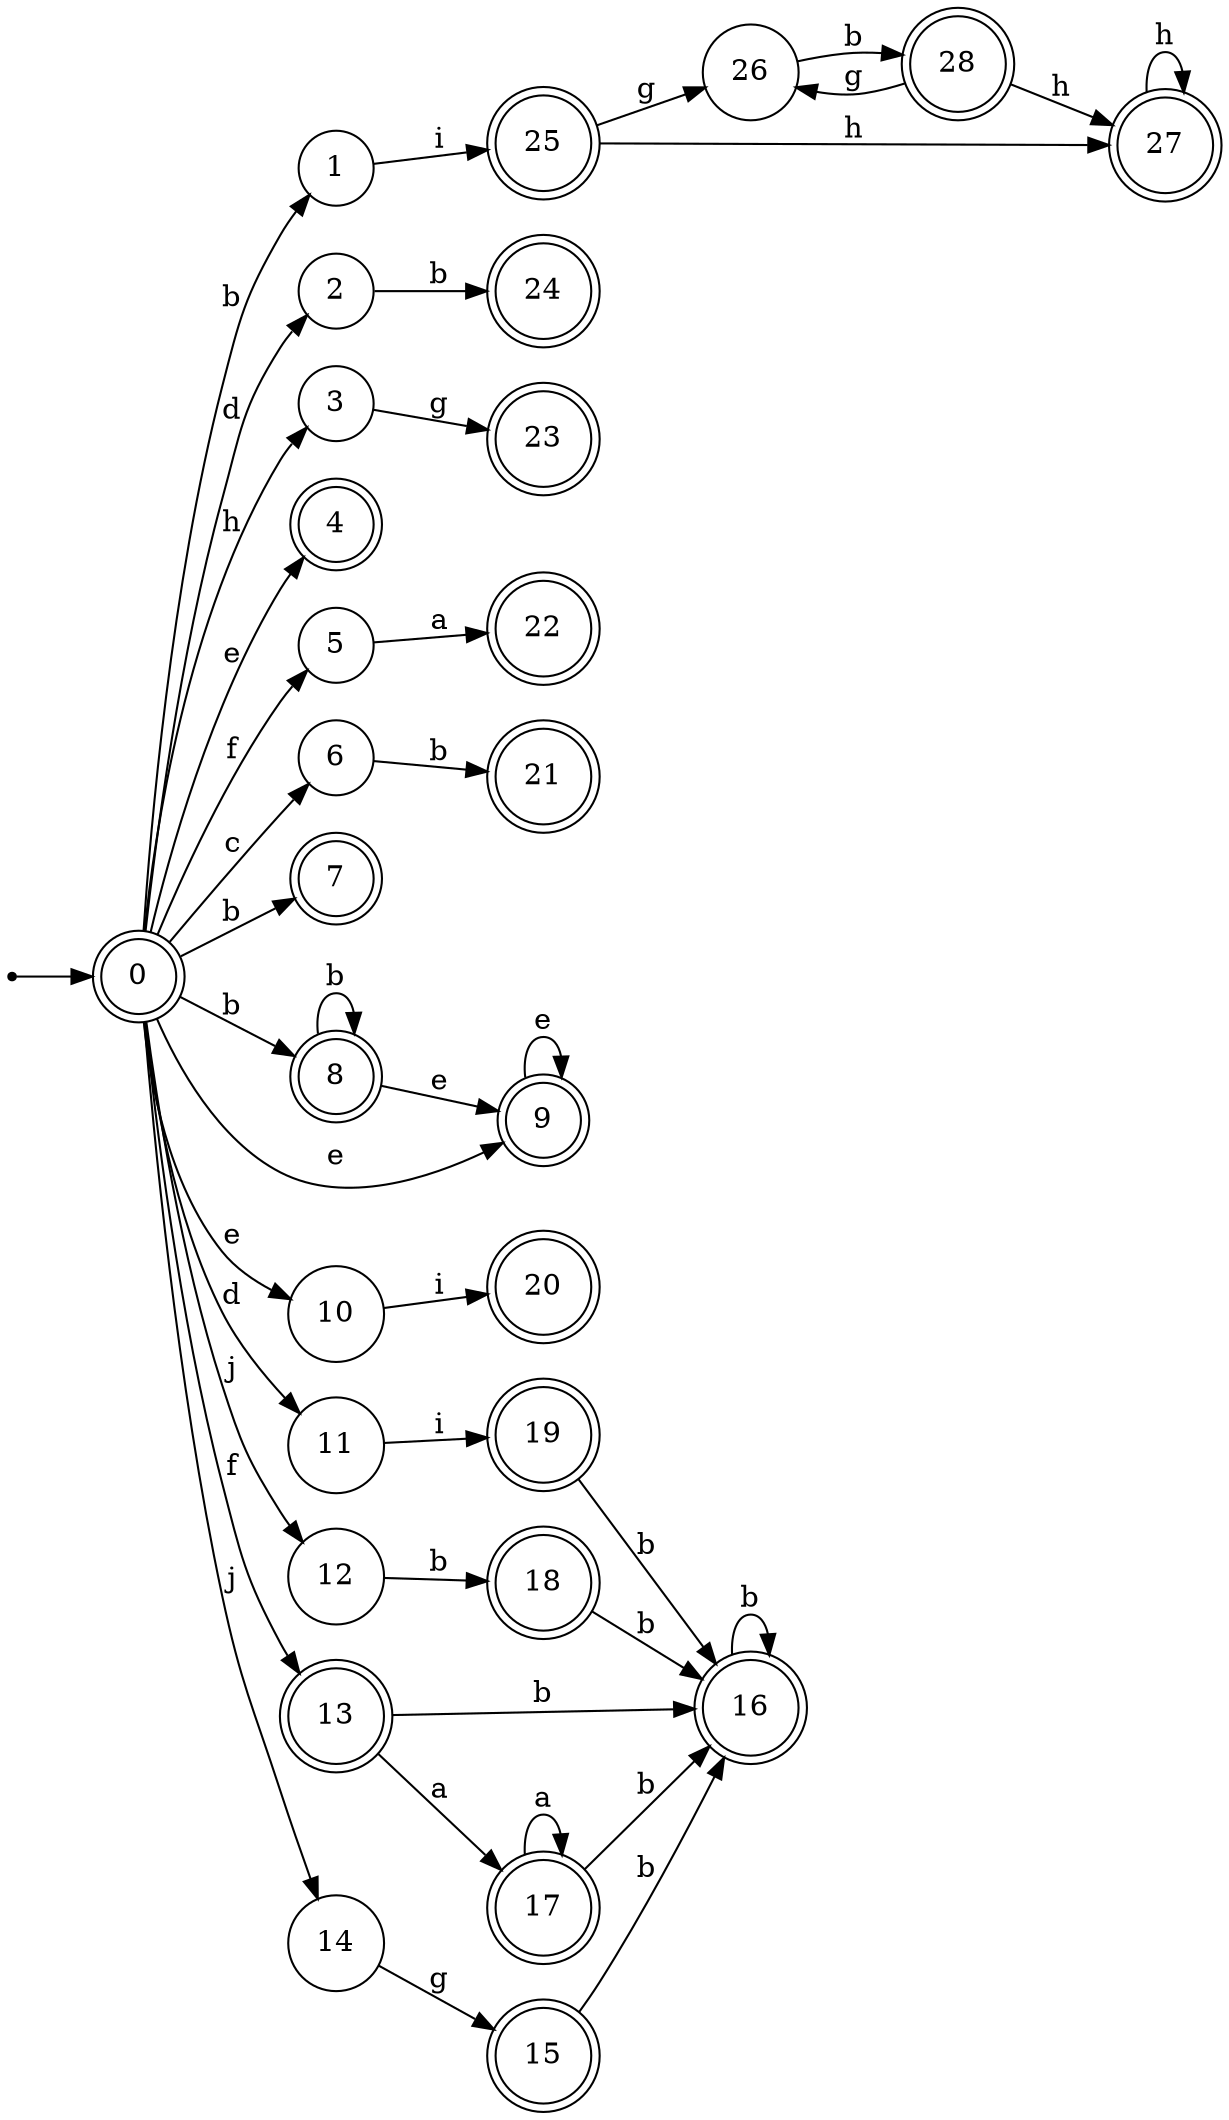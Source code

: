 digraph finite_state_machine {
rankdir=LR;
size="20,20";
node [shape = point]; "dummy0"
node [shape = doublecircle]; "0";"dummy0" -> "0";
node [shape = circle]; "1";
node [shape = circle]; "2";
node [shape = circle]; "3";
node [shape = doublecircle]; "4";node [shape = circle]; "5";
node [shape = circle]; "6";
node [shape = doublecircle]; "7";node [shape = doublecircle]; "8";node [shape = doublecircle]; "9";node [shape = circle]; "10";
node [shape = circle]; "11";
node [shape = circle]; "12";
node [shape = doublecircle]; "13";node [shape = circle]; "14";
node [shape = doublecircle]; "15";node [shape = doublecircle]; "16";node [shape = doublecircle]; "17";node [shape = doublecircle]; "18";node [shape = doublecircle]; "19";node [shape = doublecircle]; "20";node [shape = doublecircle]; "21";node [shape = doublecircle]; "22";node [shape = doublecircle]; "23";node [shape = doublecircle]; "24";node [shape = doublecircle]; "25";node [shape = circle]; "26";
node [shape = doublecircle]; "27";node [shape = doublecircle]; "28";"0" -> "8" [label = "b"];
 "0" -> "1" [label = "b"];
 "0" -> "7" [label = "b"];
 "0" -> "2" [label = "d"];
 "0" -> "11" [label = "d"];
 "0" -> "3" [label = "h"];
 "0" -> "9" [label = "e"];
 "0" -> "10" [label = "e"];
 "0" -> "4" [label = "e"];
 "0" -> "13" [label = "f"];
 "0" -> "5" [label = "f"];
 "0" -> "6" [label = "c"];
 "0" -> "12" [label = "j"];
 "0" -> "14" [label = "j"];
 "14" -> "15" [label = "g"];
 "15" -> "16" [label = "b"];
 "16" -> "16" [label = "b"];
 "13" -> "17" [label = "a"];
 "13" -> "16" [label = "b"];
 "17" -> "17" [label = "a"];
 "17" -> "16" [label = "b"];
 "12" -> "18" [label = "b"];
 "18" -> "16" [label = "b"];
 "11" -> "19" [label = "i"];
 "19" -> "16" [label = "b"];
 "10" -> "20" [label = "i"];
 "9" -> "9" [label = "e"];
 "8" -> "8" [label = "b"];
 "8" -> "9" [label = "e"];
 "6" -> "21" [label = "b"];
 "5" -> "22" [label = "a"];
 "3" -> "23" [label = "g"];
 "2" -> "24" [label = "b"];
 "1" -> "25" [label = "i"];
 "25" -> "26" [label = "g"];
 "25" -> "27" [label = "h"];
 "27" -> "27" [label = "h"];
 "26" -> "28" [label = "b"];
 "28" -> "26" [label = "g"];
 "28" -> "27" [label = "h"];
 }
